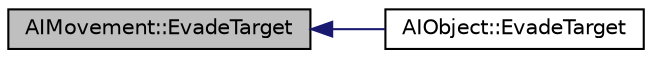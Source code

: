 digraph "AIMovement::EvadeTarget"
{
  edge [fontname="Helvetica",fontsize="10",labelfontname="Helvetica",labelfontsize="10"];
  node [fontname="Helvetica",fontsize="10",shape=record];
  rankdir="LR";
  Node1 [label="AIMovement::EvadeTarget",height=0.2,width=0.4,color="black", fillcolor="grey75", style="filled" fontcolor="black"];
  Node1 -> Node2 [dir="back",color="midnightblue",fontsize="10",style="solid",fontname="Helvetica"];
  Node2 [label="AIObject::EvadeTarget",height=0.2,width=0.4,color="black", fillcolor="white", style="filled",URL="$class_a_i_object.html#a207998dc0c9e2d559629383971c7896f",tooltip="Evades the target. "];
}
